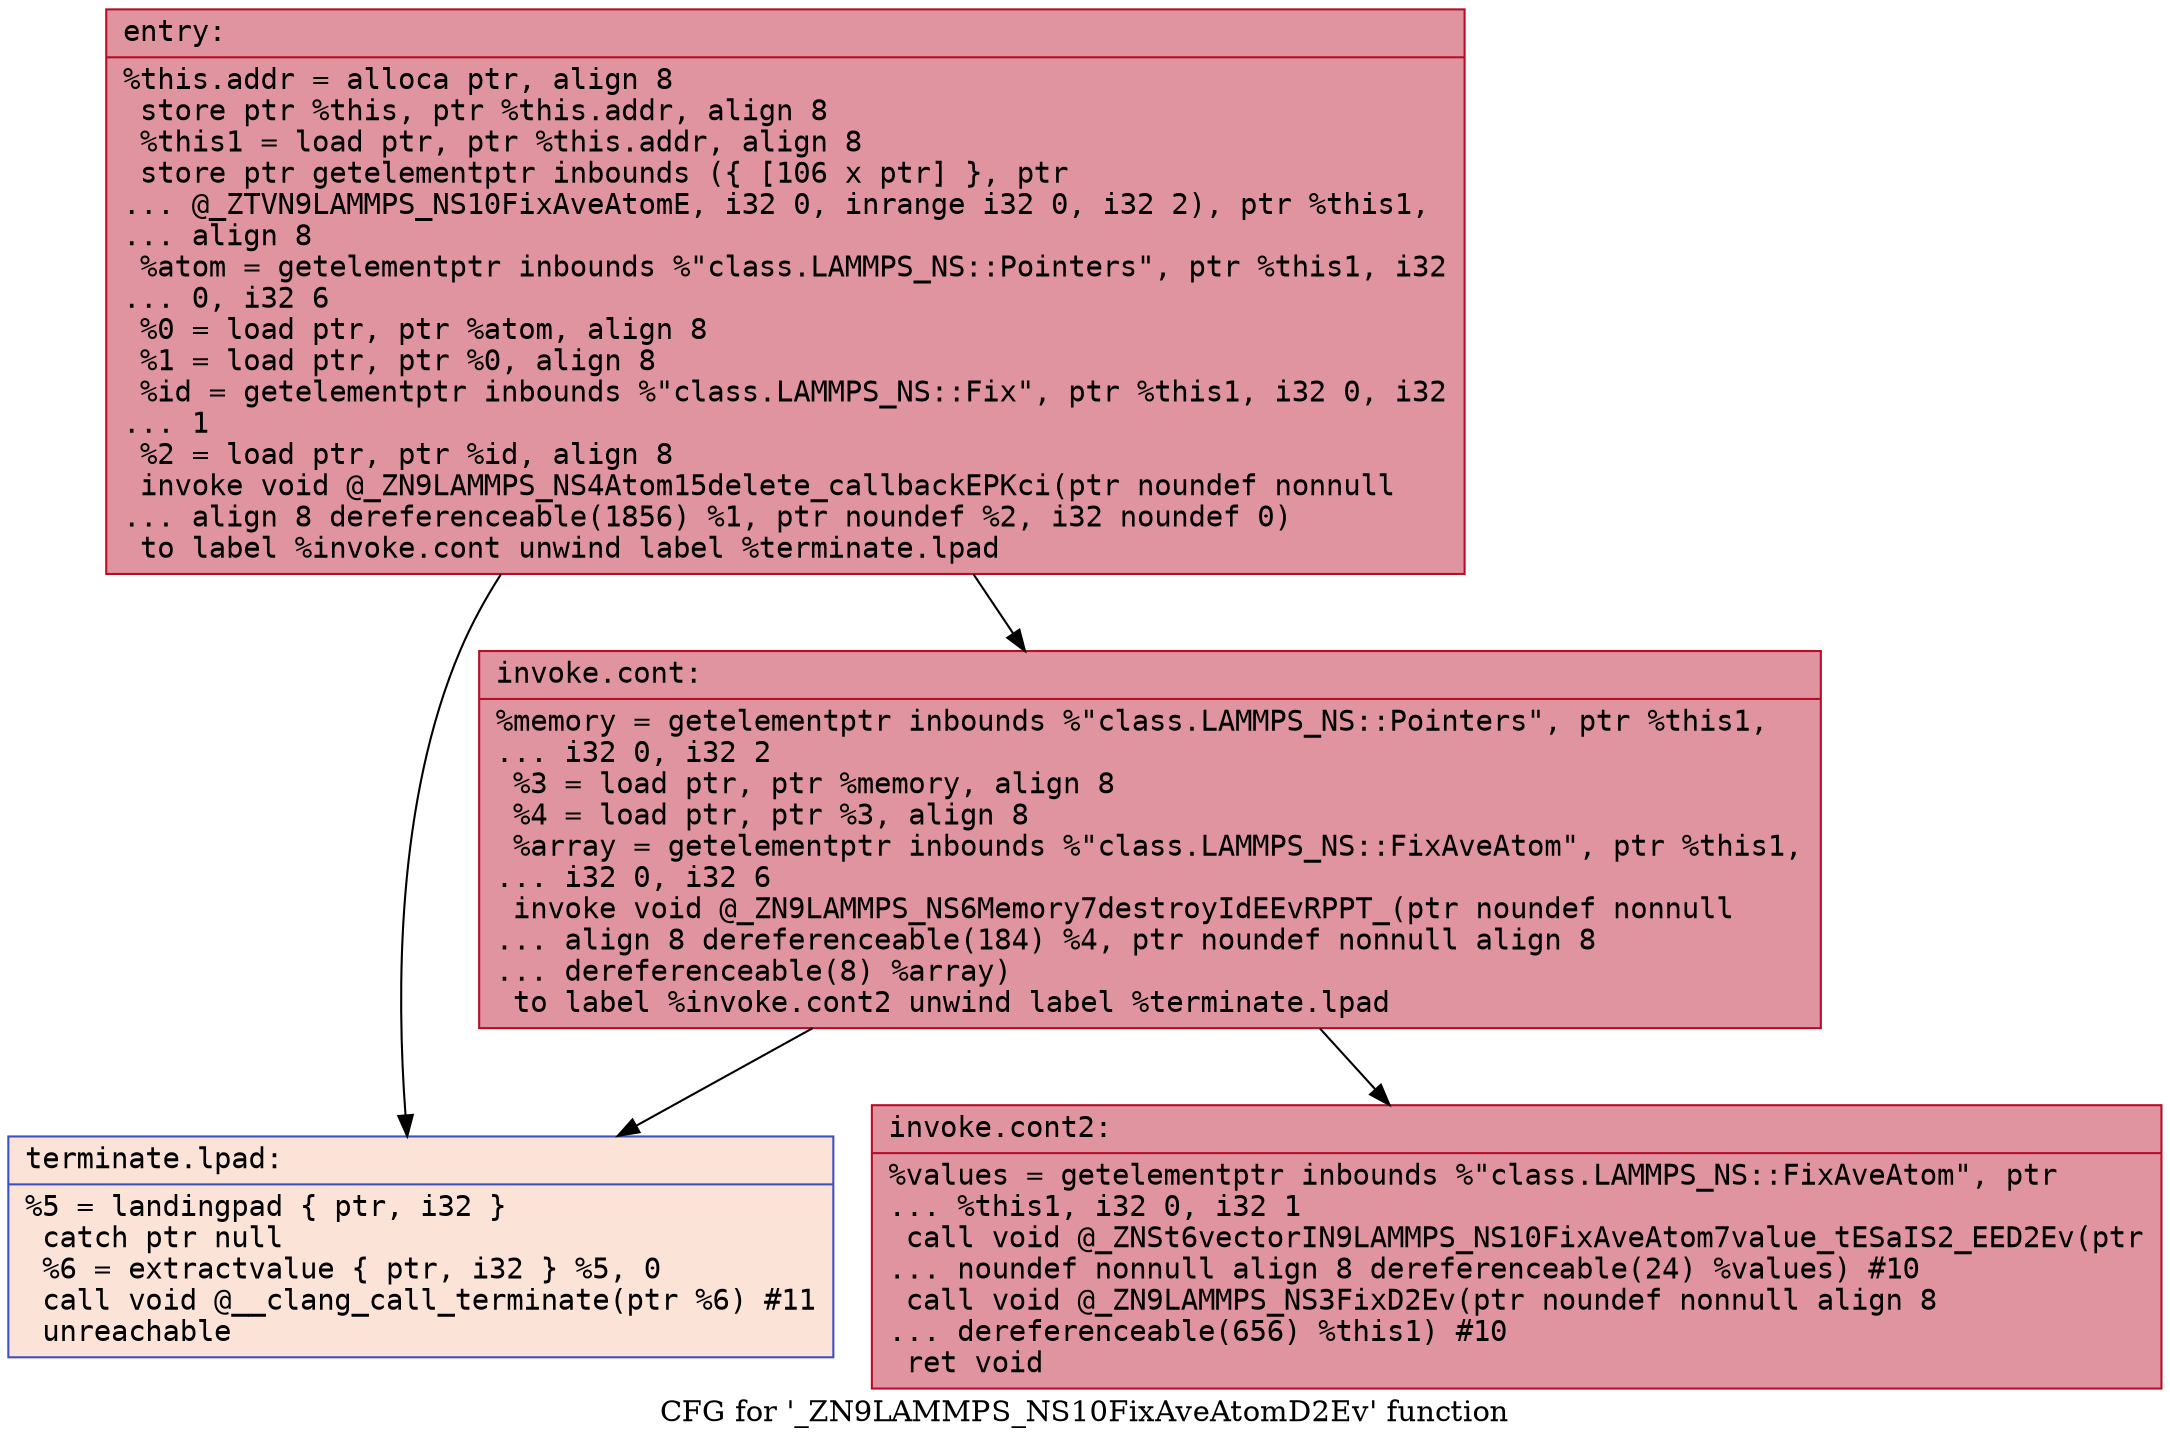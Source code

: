digraph "CFG for '_ZN9LAMMPS_NS10FixAveAtomD2Ev' function" {
	label="CFG for '_ZN9LAMMPS_NS10FixAveAtomD2Ev' function";

	Node0x55d0866c5920 [shape=record,color="#b70d28ff", style=filled, fillcolor="#b70d2870" fontname="Courier",label="{entry:\l|  %this.addr = alloca ptr, align 8\l  store ptr %this, ptr %this.addr, align 8\l  %this1 = load ptr, ptr %this.addr, align 8\l  store ptr getelementptr inbounds (\{ [106 x ptr] \}, ptr\l... @_ZTVN9LAMMPS_NS10FixAveAtomE, i32 0, inrange i32 0, i32 2), ptr %this1,\l... align 8\l  %atom = getelementptr inbounds %\"class.LAMMPS_NS::Pointers\", ptr %this1, i32\l... 0, i32 6\l  %0 = load ptr, ptr %atom, align 8\l  %1 = load ptr, ptr %0, align 8\l  %id = getelementptr inbounds %\"class.LAMMPS_NS::Fix\", ptr %this1, i32 0, i32\l... 1\l  %2 = load ptr, ptr %id, align 8\l  invoke void @_ZN9LAMMPS_NS4Atom15delete_callbackEPKci(ptr noundef nonnull\l... align 8 dereferenceable(1856) %1, ptr noundef %2, i32 noundef 0)\l          to label %invoke.cont unwind label %terminate.lpad\l}"];
	Node0x55d0866c5920 -> Node0x55d0866c5e20[tooltip="entry -> invoke.cont\nProbability 100.00%" ];
	Node0x55d0866c5920 -> Node0x55d0866c5e70[tooltip="entry -> terminate.lpad\nProbability 0.00%" ];
	Node0x55d0866c5e20 [shape=record,color="#b70d28ff", style=filled, fillcolor="#b70d2870" fontname="Courier",label="{invoke.cont:\l|  %memory = getelementptr inbounds %\"class.LAMMPS_NS::Pointers\", ptr %this1,\l... i32 0, i32 2\l  %3 = load ptr, ptr %memory, align 8\l  %4 = load ptr, ptr %3, align 8\l  %array = getelementptr inbounds %\"class.LAMMPS_NS::FixAveAtom\", ptr %this1,\l... i32 0, i32 6\l  invoke void @_ZN9LAMMPS_NS6Memory7destroyIdEEvRPPT_(ptr noundef nonnull\l... align 8 dereferenceable(184) %4, ptr noundef nonnull align 8\l... dereferenceable(8) %array)\l          to label %invoke.cont2 unwind label %terminate.lpad\l}"];
	Node0x55d0866c5e20 -> Node0x55d0866c6440[tooltip="invoke.cont -> invoke.cont2\nProbability 100.00%" ];
	Node0x55d0866c5e20 -> Node0x55d0866c5e70[tooltip="invoke.cont -> terminate.lpad\nProbability 0.00%" ];
	Node0x55d0866c6440 [shape=record,color="#b70d28ff", style=filled, fillcolor="#b70d2870" fontname="Courier",label="{invoke.cont2:\l|  %values = getelementptr inbounds %\"class.LAMMPS_NS::FixAveAtom\", ptr\l... %this1, i32 0, i32 1\l  call void @_ZNSt6vectorIN9LAMMPS_NS10FixAveAtom7value_tESaIS2_EED2Ev(ptr\l... noundef nonnull align 8 dereferenceable(24) %values) #10\l  call void @_ZN9LAMMPS_NS3FixD2Ev(ptr noundef nonnull align 8\l... dereferenceable(656) %this1) #10\l  ret void\l}"];
	Node0x55d0866c5e70 [shape=record,color="#3d50c3ff", style=filled, fillcolor="#f6bfa670" fontname="Courier",label="{terminate.lpad:\l|  %5 = landingpad \{ ptr, i32 \}\l          catch ptr null\l  %6 = extractvalue \{ ptr, i32 \} %5, 0\l  call void @__clang_call_terminate(ptr %6) #11\l  unreachable\l}"];
}
